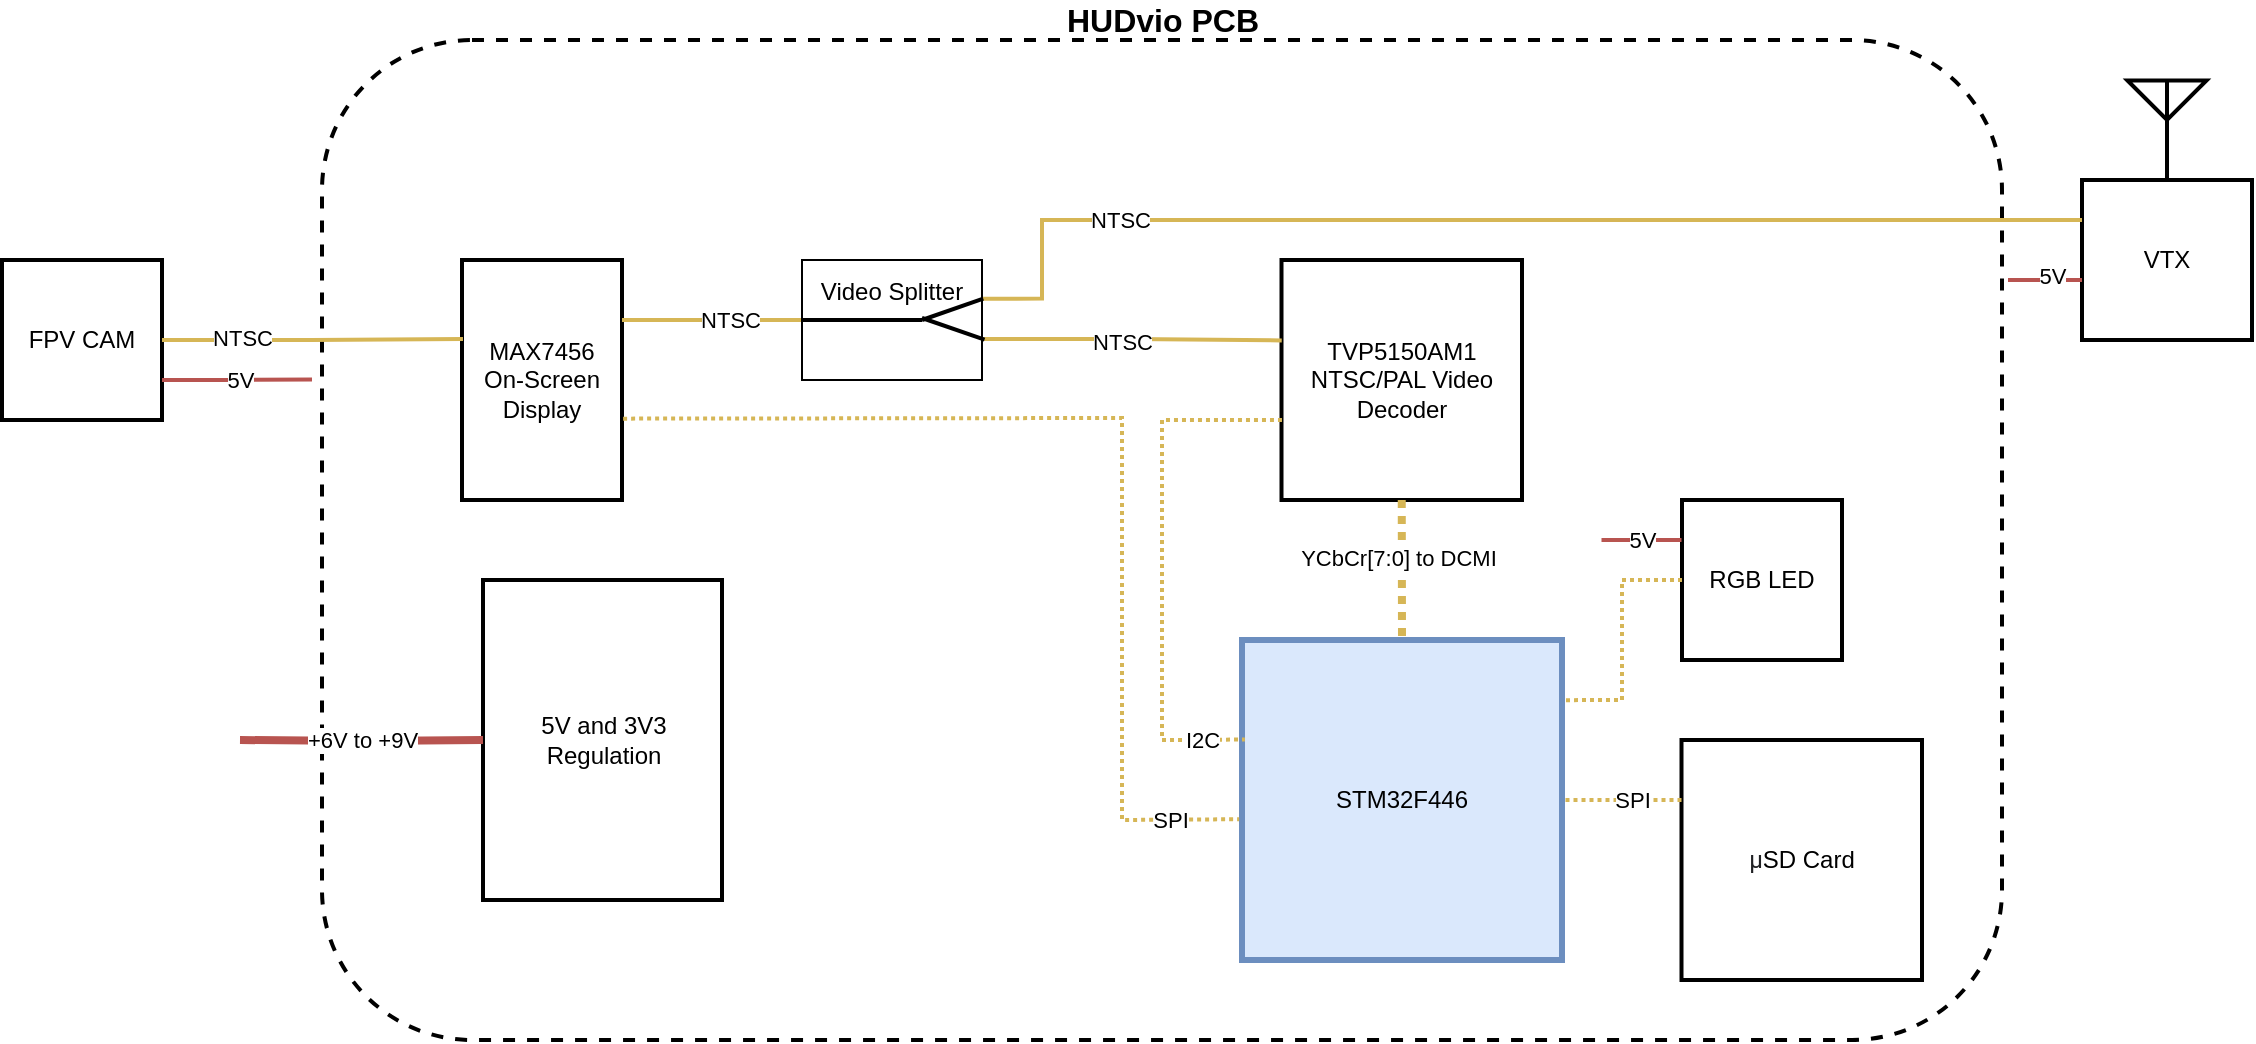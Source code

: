 <mxfile version="14.1.8" type="device"><diagram name="Page-1" id="c7558073-3199-34d8-9f00-42111426c3f3"><mxGraphModel dx="2106" dy="1139" grid="1" gridSize="10" guides="1" tooltips="1" connect="1" arrows="1" fold="1" page="1" pageScale="1" pageWidth="826" pageHeight="1169" background="#ffffff" math="0" shadow="0"><root><mxCell id="0"/><mxCell id="1" parent="0"/><mxCell id="UUqyPNW_SZ0xAPP06W98-3" value="" style="rounded=1;whiteSpace=wrap;html=1;strokeWidth=2;fillColor=none;dashed=1;" parent="1" vertex="1"><mxGeometry x="-640" y="60" width="840" height="500" as="geometry"/></mxCell><mxCell id="UUqyPNW_SZ0xAPP06W98-1" value="STM32F446" style="rounded=0;whiteSpace=wrap;html=1;strokeWidth=3;fillColor=#dae8fc;strokeColor=#6c8ebf;glass=0;shadow=0;sketch=0;" parent="1" vertex="1"><mxGeometry x="-180" y="360" width="160" height="160" as="geometry"/></mxCell><mxCell id="UUqyPNW_SZ0xAPP06W98-2" value="FPV CAM" style="rounded=0;whiteSpace=wrap;html=1;strokeWidth=2;" parent="1" vertex="1"><mxGeometry x="-800" y="170" width="80" height="80" as="geometry"/></mxCell><mxCell id="UUqyPNW_SZ0xAPP06W98-4" value="MAX7456&lt;br&gt;On-Screen Display" style="rounded=0;whiteSpace=wrap;html=1;strokeWidth=2;" parent="1" vertex="1"><mxGeometry x="-570" y="170" width="80" height="120" as="geometry"/></mxCell><mxCell id="UUqyPNW_SZ0xAPP06W98-5" value="HUDvio PCB" style="text;html=1;strokeColor=none;fillColor=none;align=center;verticalAlign=middle;whiteSpace=wrap;rounded=0;shadow=0;glass=0;dashed=1;sketch=0;fontSize=16;fontStyle=1" parent="1" vertex="1"><mxGeometry x="-317.25" y="40" width="194.5" height="20" as="geometry"/></mxCell><mxCell id="UUqyPNW_SZ0xAPP06W98-6" value="TVP5150AM1&lt;br&gt;NTSC/PAL Video Decoder" style="rounded=0;whiteSpace=wrap;html=1;strokeWidth=2;" parent="1" vertex="1"><mxGeometry x="-160.25" y="170" width="120.25" height="120" as="geometry"/></mxCell><mxCell id="UUqyPNW_SZ0xAPP06W98-7" value="RGB LED" style="rounded=0;whiteSpace=wrap;html=1;strokeWidth=2;" parent="1" vertex="1"><mxGeometry x="40" y="290" width="80" height="80" as="geometry"/></mxCell><mxCell id="UUqyPNW_SZ0xAPP06W98-9" value="" style="verticalLabelPosition=top;shadow=0;dashed=0;align=center;html=1;verticalAlign=bottom;shape=mxgraph.electrical.radio.aerial_-_antenna_2;strokeWidth=2;labelPosition=center;" parent="1" vertex="1"><mxGeometry x="262.75" y="80" width="39.5" height="50" as="geometry"/></mxCell><mxCell id="UUqyPNW_SZ0xAPP06W98-10" value="VTX" style="rounded=0;whiteSpace=wrap;html=1;strokeWidth=2;" parent="1" vertex="1"><mxGeometry x="240" y="130" width="85" height="80" as="geometry"/></mxCell><mxCell id="UUqyPNW_SZ0xAPP06W98-11" value="&lt;span style=&quot;color: rgb(32 , 33 , 36) ; font-family: &amp;#34;roboto&amp;#34; , &amp;#34;arial&amp;#34; , sans-serif ; text-align: left ; background-color: rgb(255 , 255 , 255)&quot;&gt;&lt;font style=&quot;font-size: 12px&quot;&gt;µ&lt;/font&gt;&lt;/span&gt;SD Card" style="rounded=0;whiteSpace=wrap;html=1;strokeWidth=2;" parent="1" vertex="1"><mxGeometry x="39.75" y="410" width="120.25" height="120" as="geometry"/></mxCell><mxCell id="UUqyPNW_SZ0xAPP06W98-12" value="NTSC" style="edgeStyle=orthogonalEdgeStyle;rounded=0;orthogonalLoop=1;jettySize=auto;html=1;exitX=1;exitY=0.5;exitDx=0;exitDy=0;entryX=0.006;entryY=0.329;entryDx=0;entryDy=0;startArrow=none;startFill=0;endArrow=none;endFill=0;strokeWidth=2;fillColor=#fff2cc;strokeColor=#d6b656;entryPerimeter=0;" parent="1" source="UUqyPNW_SZ0xAPP06W98-2" target="UUqyPNW_SZ0xAPP06W98-4" edge="1"><mxGeometry x="-0.47" y="1" relative="1" as="geometry"><mxPoint x="-700" y="209.8" as="sourcePoint"/><mxPoint x="-640" y="209.8" as="targetPoint"/><mxPoint as="offset"/></mxGeometry></mxCell><mxCell id="UUqyPNW_SZ0xAPP06W98-13" style="edgeStyle=orthogonalEdgeStyle;rounded=0;orthogonalLoop=1;jettySize=auto;html=1;exitX=1;exitY=0.75;exitDx=0;exitDy=0;entryX=0;entryY=0.75;entryDx=0;entryDy=0;startArrow=none;startFill=0;endArrow=none;endFill=0;strokeWidth=2;fillColor=#f8cecc;strokeColor=#b85450;" parent="1" source="UUqyPNW_SZ0xAPP06W98-2" edge="1"><mxGeometry relative="1" as="geometry"><mxPoint x="-705" y="229.71" as="sourcePoint"/><mxPoint x="-645" y="229.71" as="targetPoint"/></mxGeometry></mxCell><mxCell id="UUqyPNW_SZ0xAPP06W98-42" value="5V" style="edgeLabel;html=1;align=center;verticalAlign=middle;resizable=0;points=[];" parent="UUqyPNW_SZ0xAPP06W98-13" vertex="1" connectable="0"><mxGeometry x="-0.303" y="2" relative="1" as="geometry"><mxPoint x="12.67" y="2" as="offset"/></mxGeometry></mxCell><mxCell id="UUqyPNW_SZ0xAPP06W98-16" value="NTSC" style="edgeStyle=orthogonalEdgeStyle;rounded=0;orthogonalLoop=1;jettySize=auto;html=1;exitX=0.997;exitY=0.659;exitDx=0;exitDy=0;entryX=0.001;entryY=0.335;entryDx=0;entryDy=0;strokeWidth=2;endArrow=none;endFill=0;fillColor=#fff2cc;strokeColor=#d6b656;entryPerimeter=0;exitPerimeter=0;" parent="1" source="UUqyPNW_SZ0xAPP06W98-25" target="UUqyPNW_SZ0xAPP06W98-6" edge="1"><mxGeometry x="-0.068" y="-1" relative="1" as="geometry"><mxPoint x="-280" y="209.83" as="sourcePoint"/><mxPoint x="-220" y="209.83" as="targetPoint"/><mxPoint as="offset"/></mxGeometry></mxCell><mxCell id="UUqyPNW_SZ0xAPP06W98-17" value="" style="endArrow=none;html=1;strokeWidth=4;exitX=0.5;exitY=1;exitDx=0;exitDy=0;fillColor=#fff2cc;strokeColor=#d6b656;dashed=1;dashPattern=1 1;entryX=0.5;entryY=0;entryDx=0;entryDy=0;" parent="1" source="UUqyPNW_SZ0xAPP06W98-6" target="UUqyPNW_SZ0xAPP06W98-1" edge="1"><mxGeometry width="50" height="50" relative="1" as="geometry"><mxPoint x="30" y="180" as="sourcePoint"/><mxPoint x="30.5" y="250" as="targetPoint"/></mxGeometry></mxCell><mxCell id="UUqyPNW_SZ0xAPP06W98-18" value="YCbCr[7:0] to DCMI" style="edgeLabel;html=1;align=center;verticalAlign=middle;resizable=0;points=[];" parent="UUqyPNW_SZ0xAPP06W98-17" vertex="1" connectable="0"><mxGeometry x="-0.172" y="-2" relative="1" as="geometry"><mxPoint as="offset"/></mxGeometry></mxCell><mxCell id="UUqyPNW_SZ0xAPP06W98-21" value="" style="endArrow=none;html=1;strokeWidth=2;fillColor=#fff2cc;strokeColor=#d6b656;dashed=1;dashPattern=1 1;entryX=0.009;entryY=0.311;entryDx=0;entryDy=0;entryPerimeter=0;exitX=0.002;exitY=0.667;exitDx=0;exitDy=0;exitPerimeter=0;rounded=0;" parent="1" source="UUqyPNW_SZ0xAPP06W98-6" target="UUqyPNW_SZ0xAPP06W98-1" edge="1"><mxGeometry width="50" height="50" relative="1" as="geometry"><mxPoint x="-240" y="250" as="sourcePoint"/><mxPoint x="-199.75" y="410" as="targetPoint"/><Array as="points"><mxPoint x="-220" y="250"/><mxPoint x="-220" y="360"/><mxPoint x="-220" y="410"/></Array></mxGeometry></mxCell><mxCell id="UUqyPNW_SZ0xAPP06W98-22" value="I2C" style="edgeLabel;html=1;align=center;verticalAlign=middle;resizable=0;points=[];" parent="UUqyPNW_SZ0xAPP06W98-21" vertex="1" connectable="0"><mxGeometry x="-0.423" y="1" relative="1" as="geometry"><mxPoint x="19" y="144.66" as="offset"/></mxGeometry></mxCell><mxCell id="UUqyPNW_SZ0xAPP06W98-23" value="" style="endArrow=none;html=1;strokeWidth=2;exitX=1.007;exitY=0.661;exitDx=0;exitDy=0;fillColor=#fff2cc;strokeColor=#d6b656;dashed=1;dashPattern=1 1;entryX=-0.009;entryY=0.56;entryDx=0;entryDy=0;entryPerimeter=0;rounded=0;exitPerimeter=0;" parent="1" source="UUqyPNW_SZ0xAPP06W98-4" target="UUqyPNW_SZ0xAPP06W98-1" edge="1"><mxGeometry width="50" height="50" relative="1" as="geometry"><mxPoint x="-227.0" y="380" as="sourcePoint"/><mxPoint x="-226.5" y="450" as="targetPoint"/><Array as="points"><mxPoint x="-240" y="249"/><mxPoint x="-240" y="350"/><mxPoint x="-240" y="450"/></Array></mxGeometry></mxCell><mxCell id="UUqyPNW_SZ0xAPP06W98-24" value="SPI" style="edgeLabel;html=1;align=center;verticalAlign=middle;resizable=0;points=[];" parent="UUqyPNW_SZ0xAPP06W98-23" vertex="1" connectable="0"><mxGeometry x="0.857" y="-2" relative="1" as="geometry"><mxPoint x="1.99" y="-1.74" as="offset"/></mxGeometry></mxCell><mxCell id="UUqyPNW_SZ0xAPP06W98-26" value="NTSC" style="edgeStyle=orthogonalEdgeStyle;rounded=0;orthogonalLoop=1;jettySize=auto;html=1;exitX=0.997;exitY=0.659;exitDx=0;exitDy=0;strokeWidth=2;endArrow=none;endFill=0;fillColor=#fff2cc;strokeColor=#d6b656;exitPerimeter=0;entryX=0;entryY=0.25;entryDx=0;entryDy=0;" parent="1" target="UUqyPNW_SZ0xAPP06W98-10" edge="1"><mxGeometry x="-0.634" relative="1" as="geometry"><mxPoint x="-310.0" y="189.34" as="sourcePoint"/><mxPoint x="238" y="150" as="targetPoint"/><Array as="points"><mxPoint x="-280" y="189"/><mxPoint x="-280" y="150"/></Array><mxPoint as="offset"/></mxGeometry></mxCell><mxCell id="UUqyPNW_SZ0xAPP06W98-33" value="NTSC" style="edgeStyle=orthogonalEdgeStyle;rounded=0;orthogonalLoop=1;jettySize=auto;html=1;entryX=0;entryY=0.5;entryDx=0;entryDy=0;strokeWidth=2;endArrow=none;endFill=0;fillColor=#fff2cc;strokeColor=#d6b656;exitX=1;exitY=0.25;exitDx=0;exitDy=0;" parent="1" source="UUqyPNW_SZ0xAPP06W98-4" target="UUqyPNW_SZ0xAPP06W98-25" edge="1"><mxGeometry x="0.2" relative="1" as="geometry"><mxPoint x="-525" y="200" as="sourcePoint"/><mxPoint x="-374.86" y="210" as="targetPoint"/><mxPoint as="offset"/><Array as="points"><mxPoint x="-480" y="200"/><mxPoint x="-480" y="200"/></Array></mxGeometry></mxCell><mxCell id="UUqyPNW_SZ0xAPP06W98-36" value="" style="endArrow=none;html=1;strokeWidth=2;fillColor=#fff2cc;strokeColor=#d6b656;dashed=1;dashPattern=1 1;entryX=1.006;entryY=0.188;entryDx=0;entryDy=0;entryPerimeter=0;exitX=0.002;exitY=0.667;exitDx=0;exitDy=0;exitPerimeter=0;rounded=0;" parent="1" target="UUqyPNW_SZ0xAPP06W98-1" edge="1"><mxGeometry width="50" height="50" relative="1" as="geometry"><mxPoint x="40.0" y="330.04" as="sourcePoint"/><mxPoint x="21.45" y="489.76" as="targetPoint"/><Array as="points"><mxPoint x="10" y="330"/><mxPoint x="10" y="390"/></Array></mxGeometry></mxCell><mxCell id="UUqyPNW_SZ0xAPP06W98-38" value="" style="endArrow=none;html=1;strokeWidth=2;fillColor=#fff2cc;strokeColor=#d6b656;dashed=1;dashPattern=1 1;entryX=1;entryY=0.5;entryDx=0;entryDy=0;exitX=0;exitY=0.25;exitDx=0;exitDy=0;rounded=0;" parent="1" source="UUqyPNW_SZ0xAPP06W98-11" target="UUqyPNW_SZ0xAPP06W98-1" edge="1"><mxGeometry width="50" height="50" relative="1" as="geometry"><mxPoint x="40.0" y="470.04" as="sourcePoint"/><mxPoint x="21.45" y="629.76" as="targetPoint"/><Array as="points"><mxPoint x="20" y="440"/><mxPoint x="10" y="440"/></Array></mxGeometry></mxCell><mxCell id="UUqyPNW_SZ0xAPP06W98-39" value="SPI" style="edgeLabel;html=1;align=center;verticalAlign=middle;resizable=0;points=[];" parent="UUqyPNW_SZ0xAPP06W98-38" vertex="1" connectable="0"><mxGeometry x="-0.423" y="1" relative="1" as="geometry"><mxPoint x="-7.97" y="-1" as="offset"/></mxGeometry></mxCell><mxCell id="UUqyPNW_SZ0xAPP06W98-40" value="5V and 3V3 Regulation" style="rounded=0;whiteSpace=wrap;html=1;strokeWidth=2;" parent="1" vertex="1"><mxGeometry x="-559.5" y="330" width="119.5" height="160" as="geometry"/></mxCell><mxCell id="UUqyPNW_SZ0xAPP06W98-41" value="+6V to +9V" style="edgeStyle=orthogonalEdgeStyle;rounded=0;orthogonalLoop=1;jettySize=auto;html=1;entryX=0;entryY=0.5;entryDx=0;entryDy=0;startArrow=none;startFill=0;endArrow=none;endFill=0;strokeWidth=4;fillColor=#f8cecc;strokeColor=#b85450;" parent="1" target="UUqyPNW_SZ0xAPP06W98-40" edge="1"><mxGeometry relative="1" as="geometry"><mxPoint x="-681" y="410.001" as="sourcePoint"/><mxPoint x="-550" y="360.06" as="targetPoint"/></mxGeometry></mxCell><mxCell id="UUqyPNW_SZ0xAPP06W98-44" style="edgeStyle=orthogonalEdgeStyle;rounded=0;orthogonalLoop=1;jettySize=auto;html=1;entryX=0;entryY=0.75;entryDx=0;entryDy=0;startArrow=none;startFill=0;endArrow=none;endFill=0;strokeWidth=2;fillColor=#f8cecc;strokeColor=#b85450;" parent="1" edge="1"><mxGeometry relative="1" as="geometry"><mxPoint x="203" y="180" as="sourcePoint"/><mxPoint x="240" y="180" as="targetPoint"/><Array as="points"><mxPoint x="203" y="180"/><mxPoint x="240" y="180"/></Array></mxGeometry></mxCell><mxCell id="UUqyPNW_SZ0xAPP06W98-45" value="5V" style="edgeLabel;html=1;align=center;verticalAlign=middle;resizable=0;points=[];" parent="UUqyPNW_SZ0xAPP06W98-44" vertex="1" connectable="0"><mxGeometry x="-0.303" y="2" relative="1" as="geometry"><mxPoint x="9" as="offset"/></mxGeometry></mxCell><mxCell id="UUqyPNW_SZ0xAPP06W98-48" style="edgeStyle=orthogonalEdgeStyle;rounded=0;orthogonalLoop=1;jettySize=auto;html=1;entryX=0;entryY=0.75;entryDx=0;entryDy=0;startArrow=none;startFill=0;endArrow=none;endFill=0;strokeWidth=2;fillColor=#f8cecc;strokeColor=#b85450;" parent="1" edge="1"><mxGeometry relative="1" as="geometry"><mxPoint x="-0.25" y="310" as="sourcePoint"/><mxPoint x="39.75" y="310" as="targetPoint"/><Array as="points"><mxPoint x="2.75" y="310"/><mxPoint x="39.75" y="310"/></Array></mxGeometry></mxCell><mxCell id="UUqyPNW_SZ0xAPP06W98-49" value="5V" style="edgeLabel;html=1;align=center;verticalAlign=middle;resizable=0;points=[];" parent="UUqyPNW_SZ0xAPP06W98-48" vertex="1" connectable="0"><mxGeometry x="-0.303" y="2" relative="1" as="geometry"><mxPoint x="6.25" y="2" as="offset"/></mxGeometry></mxCell><mxCell id="UUqyPNW_SZ0xAPP06W98-50" value="" style="group" parent="1" vertex="1" connectable="0"><mxGeometry x="-400" y="170" width="90" height="60" as="geometry"/></mxCell><mxCell id="UUqyPNW_SZ0xAPP06W98-25" value="Video Splitter&lt;br&gt;&lt;br&gt;&lt;br&gt;" style="rounded=0;whiteSpace=wrap;html=1;strokeColor=#000000;" parent="UUqyPNW_SZ0xAPP06W98-50" vertex="1"><mxGeometry width="90" height="60" as="geometry"/></mxCell><mxCell id="UUqyPNW_SZ0xAPP06W98-30" value="" style="endArrow=none;html=1;strokeWidth=2;entryX=1.007;entryY=0.322;entryDx=0;entryDy=0;entryPerimeter=0;" parent="UUqyPNW_SZ0xAPP06W98-50" target="UUqyPNW_SZ0xAPP06W98-25" edge="1"><mxGeometry width="50" height="50" relative="1" as="geometry"><mxPoint x="60" y="30" as="sourcePoint"/><mxPoint x="70" y="-10" as="targetPoint"/></mxGeometry></mxCell><mxCell id="UUqyPNW_SZ0xAPP06W98-31" value="" style="endArrow=none;html=1;strokeWidth=2;entryX=1.014;entryY=0.663;entryDx=0;entryDy=0;entryPerimeter=0;" parent="UUqyPNW_SZ0xAPP06W98-50" target="UUqyPNW_SZ0xAPP06W98-25" edge="1"><mxGeometry width="50" height="50" relative="1" as="geometry"><mxPoint x="60" y="29" as="sourcePoint"/><mxPoint x="100.63" y="29.32" as="targetPoint"/></mxGeometry></mxCell><mxCell id="UUqyPNW_SZ0xAPP06W98-32" value="" style="endArrow=none;html=1;strokeWidth=2;exitX=0;exitY=0.5;exitDx=0;exitDy=0;" parent="UUqyPNW_SZ0xAPP06W98-50" source="UUqyPNW_SZ0xAPP06W98-25" edge="1"><mxGeometry width="50" height="50" relative="1" as="geometry"><mxPoint x="80" y="50.0" as="sourcePoint"/><mxPoint x="60" y="30" as="targetPoint"/></mxGeometry></mxCell></root></mxGraphModel></diagram></mxfile>